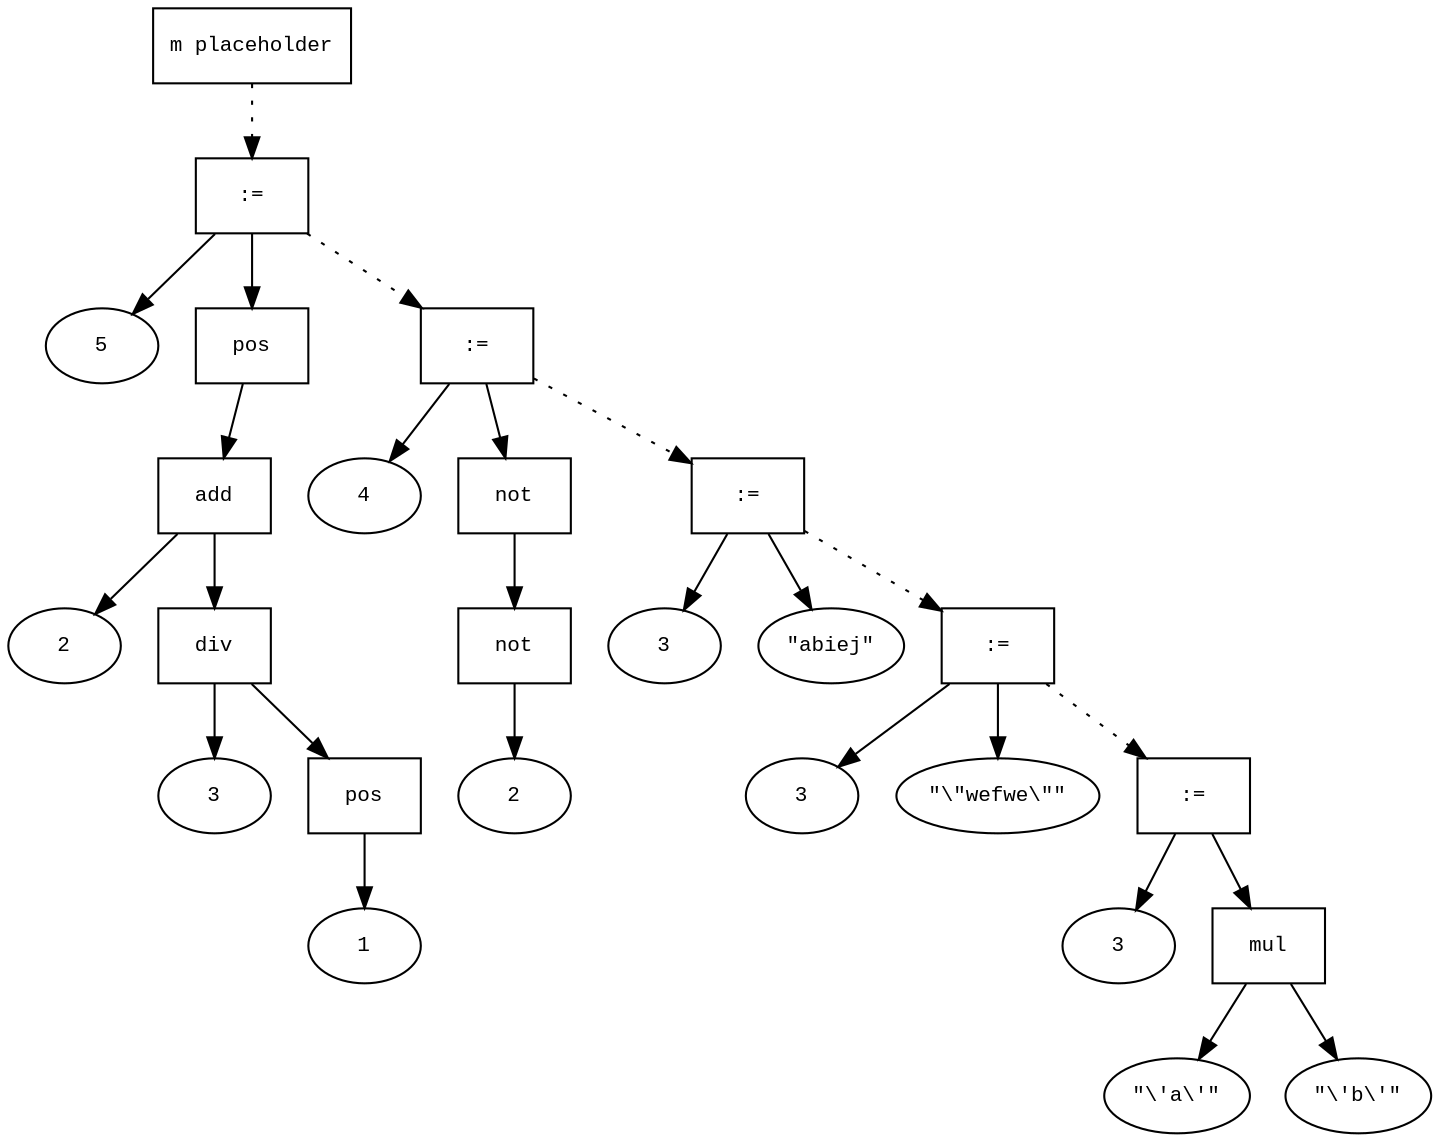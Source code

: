 digraph AST {
  graph [fontname="Times New Roman",fontsize=10];
  node  [fontname="Courier New",fontsize=10];
  edge  [fontname="Times New Roman",fontsize=10];

  node0 [label="m placeholder",shape=box];
  node9 [label=":=",shape=box];
  node1 [label="5",shape=ellipse];
  node9->node1;
  node8 [label="pos",shape=box];
  node7 [label="add",shape=box];
  node2 [label="2",shape=ellipse];
  node7->node2;
  node6 [label="div",shape=box];
  node3 [label="3",shape=ellipse];
  node6->node3;
  node5 [label="pos",shape=box];
  node4 [label="1",shape=ellipse];
  node5->node4;
  node6->node5;
  node7->node6;
  node8->node7;
  node9->node8;
  node0 -> node9 [style=dotted];
  node14 [label=":=",shape=box];
  node10 [label="4",shape=ellipse];
  node14->node10;
  node13 [label="not",shape=box];
  node12 [label="not",shape=box];
  node11 [label="2",shape=ellipse];
  node12->node11;
  node13->node12;
  node14->node13;
  node9 -> node14 [style=dotted];
  node17 [label=":=",shape=box];
  node15 [label="3",shape=ellipse];
  node17->node15;
  node16 [label="\"abiej\"",shape=ellipse];
  node17->node16;
  node14 -> node17 [style=dotted];
  node20 [label=":=",shape=box];
  node18 [label="3",shape=ellipse];
  node20->node18;
  node19 [label="\"\\\"wefwe\\\"\"",shape=ellipse];
  node20->node19;
  node17 -> node20 [style=dotted];
  node25 [label=":=",shape=box];
  node21 [label="3",shape=ellipse];
  node25->node21;
  node24 [label="mul",shape=box];
  node22 [label="\"\\\'a\\\'\"",shape=ellipse];
  node24->node22;
  node23 [label="\"\\\'b\\\'\"",shape=ellipse];
  node24->node23;
  node25->node24;
  node20 -> node25 [style=dotted];
}
